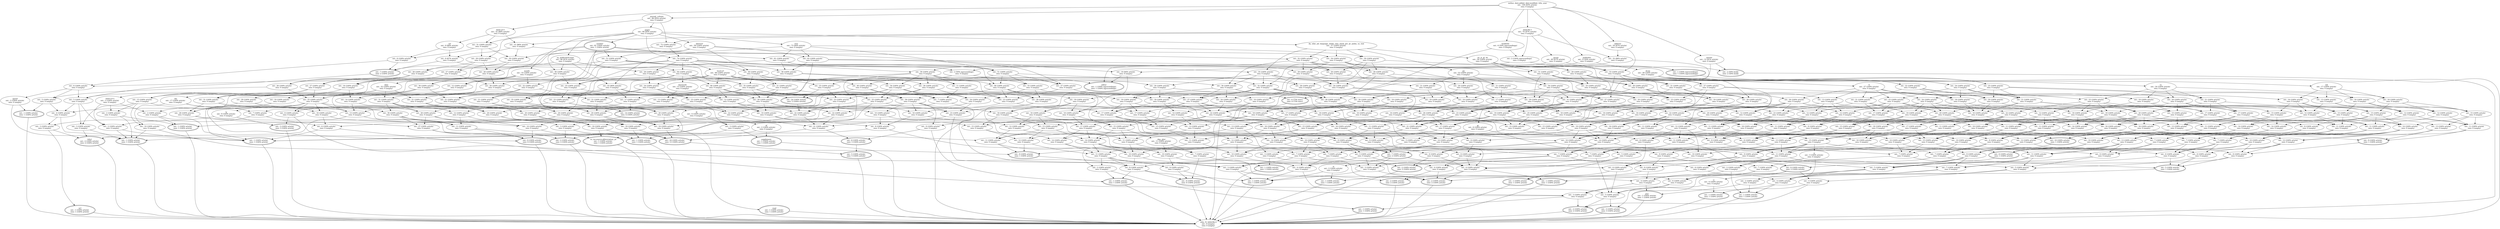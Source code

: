 digraph d{
1 [label="author, date-added, date-modified, title, year
ext.: 100 (93% article) 
own: 0 (empty) "]
2 [label="ext.: 1 (100% article) 
own: 1 (100% article) ", peripheries = 2]
3 [label="ext.: 51 (100% article) 
own: 0 (empty) "]
4 [label="ext.: 9 (100% article) 
own: 9 (100% article) ", peripheries = 2]
5 [label="ext.: 5 (100% article) 
own: 0 (empty) "]
6 [label="m3
ext.: 1 (100% article) 
own: 1 (100% article) ", peripheries = 2]
7 [label="ext.: 8 (100% article) 
own: 0 (empty) "]
8 [label="journal, volume
ext.: 96 (95% article) 
own: 0 (empty) "]
9 [label="ext.: 7 (100% article) 
own: 2 (100% article) ", peripheries = 2]
10 [label="number
ext.: 81 (100% article) 
own: 1 (100% article) ", peripheries = 2]
11 [label="ext.: 26 (100% article) 
own: 0 (empty) "]
12 [label="ext.: 38 (100% article) 
own: 0 (empty) "]
13 [label="ext.: 25 (100% article) 
own: 0 (empty) "]
14 [label="ext.: 31 (100% article) 
own: 0 (empty) "]
15 [label="ext.: 30 (100% article) 
own: 0 (empty) "]
16 [label="ext.: 2 (100% article) 
own: 2 (100% article) ", peripheries = 2]
17 [label="ext.: 10 (100% article) 
own: 0 (empty) "]
18 [label="ext.: 4 (100% article) 
own: 0 (empty) "]
19 [label="ext.: 6 (100% article) 
own: 0 (empty) "]
20 [label="ext.: 1 (100% article) 
own: 1 (100% article) ", peripheries = 2]
21 [label="ty
ext.: 6 (100% article) 
own: 0 (empty) "]
22 [label="ext.: 3 (100% article) 
own: 3 (100% article) ", peripheries = 2]
23 [label="ext.: 64 (100% article) 
own: 0 (empty) "]
24 [label="ext.: 72 (100% article) 
own: 0 (empty) "]
25 [label="ext.: 6 (100% article) 
own: 1 (100% article) ", peripheries = 2]
26 [label="ext.: 35 (100% article) 
own: 0 (empty) "]
27 [label="ext.: 10 (100% article) 
own: 1 (100% article) ", peripheries = 2]
28 [label="ext.: 11 (100% article) 
own: 0 (empty) "]
29 [label="ext.: 4 (100% article) 
own: 0 (empty) "]
30 [label="ext.: 1 (100% article) 
own: 1 (100% article) ", peripheries = 2]
31 [label="ext.: 4 (100% article) 
own: 0 (empty) "]
32 [label="ext.: 5 (100% article) 
own: 0 (empty) "]
33 [label="ext.: 2 (100% article) 
own: 0 (empty) "]
34 [label="pmc
ext.: 1 (100% article) 
own: 1 (100% article) ", peripheries = 2]
35 [label="abstract
ext.: 59 (100% article) 
own: 0 (empty) "]
36 [label="ext.: 11 (100% article) 
own: 0 (empty) "]
37 [label="pages
ext.: 94 (95% article) 
own: 0 (empty) "]
38 [label="ext.: 45 (100% article) 
own: 0 (empty) "]
39 [label="ext.: 12 (100% article) 
own: 0 (empty) "]
40 [label="ext.: 2 (100% article) 
own: 2 (100% article) ", peripheries = 2]
41 [label="ext.: 17 (100% article) 
own: 0 (empty) "]
42 [label="ext.: 3 (100% article) 
own: 0 (empty) "]
43 [label="supplement
ext.: 1 (100% article) 
own: 1 (100% article) ", peripheries = 2]
44 [label="ext.: 14 (100% article) 
own: 4 (100% article) ", peripheries = 2]
45 [label="ext.: 43 (90% article) 
own: 0 (empty) "]
46 [label="issn
ext.: 73 (94% article) 
own: 0 (empty) "]
47 [label="ext.: 4 (75% misc) 
own: 4 (75% misc) ", peripheries = 2]
48 [label="ext.: 6 (100% article) 
own: 0 (empty) "]
49 [label="ext.: 7 (100% article) 
own: 0 (empty) "]
50 [label="ext.: 10 (100% article) 
own: 0 (empty) "]
51 [label="ext.: 9 (100% article) 
own: 0 (empty) "]
52 [label="ext.: 1 (100% article) 
own: 1 (100% article) ", peripheries = 2]
53 [label="ext.: 40 (100% article) 
own: 0 (empty) "]
54 [label="ext.: 9 (100% article) 
own: 3 (100% article) ", peripheries = 2]
55 [label="ext.: 11 (100% article) 
own: 0 (empty) "]
56 [label="ext.: 70 (100% article) 
own: 0 (empty) "]
57 [label="ext.: 14 (100% article) 
own: 0 (empty) "]
58 [label="ext.: 14 (100% article) 
own: 0 (empty) "]
59 [label="ext.: 15 (100% article) 
own: 0 (empty) "]
60 [label="ext.: 11 (100% article) 
own: 0 (empty) "]
61 [label="ext.: 13 (100% article) 
own: 0 (empty) "]
62 [label="ext.: 10 (100% article) 
own: 0 (empty) "]
63 [label="ext.: 3 (100% article) 
own: 0 (empty) "]
64 [label="ext.: 7 (100% article) 
own: 0 (empty) "]
65 [label="ext.: 5 (100% article) 
own: 0 (empty) "]
66 [label="ext.: 6 (100% article) 
own: 0 (empty) "]
67 [label="ext.: 1 (100% article) 
own: 1 (100% article) ", peripheries = 2]
68 [label="ext.: 5 (100% article) 
own: 0 (empty) "]
69 [label="ext.: 7 (100% article) 
own: 0 (empty) "]
70 [label="ext.: 7 (100% article) 
own: 0 (empty) "]
71 [label="ci
ext.: 4 (100% article) 
own: 0 (empty) "]
72 [label="ext.: 3 (100% article) 
own: 3 (100% article) ", peripheries = 2]
73 [label="ext.: 38 (100% article) 
own: 0 (empty) "]
74 [label="ext.: 34 (100% article) 
own: 0 (empty) "]
75 [label="isi, publication-type
ext.: 46 (91% article) 
own: 0 (empty) "]
76 [label="ext.: 39 (100% article) 
own: 0 (empty) "]
77 [label="ext.: 24 (100% article) 
own: 2 (100% article) ", peripheries = 2]
78 [label="ext.: 9 (100% article) 
own: 1 (100% article) ", peripheries = 2]
79 [label="ext.: 12 (100% article) 
own: 0 (empty) "]
80 [label="ext.: 12 (100% article) 
own: 0 (empty) "]
81 [label="ext.: 13 (100% article) 
own: 0 (empty) "]
82 [label="ext.: 11 (100% article) 
own: 0 (empty) "]
83 [label="ext.: 13 (100% article) 
own: 0 (empty) "]
84 [label="ext.: 16 (100% article) 
own: 0 (empty) "]
85 [label="ext.: 16 (100% article) 
own: 0 (empty) "]
86 [label="mh
ext.: 17 (100% article) 
own: 0 (empty) "]
87 [label="ext.: 15 (100% article) 
own: 0 (empty) "]
88 [label="ext.: 5 (100% article) 
own: 1 (100% article) ", peripheries = 2]
89 [label="ext.: 7 (100% article) 
own: 0 (empty) "]
90 [label="ext.: 11 (100% article) 
own: 0 (empty) "]
91 [label="ext.: 12 (100% article) 
own: 0 (empty) "]
92 [label="ext.: 6 (100% article) 
own: 0 (empty) "]
93 [label="ext.: 10 (100% article) 
own: 0 (empty) "]
94 [label="ext.: 11 (100% article) 
own: 0 (empty) "]
95 [label="ext.: 12 (100% article) 
own: 0 (empty) "]
96 [label="ext.: 15 (100% article) 
own: 0 (empty) "]
97 [label="ext.: 15 (100% article) 
own: 0 (empty) "]
98 [label="ext.: 16 (100% article) 
own: 0 (empty) "]
99 [label="ext.: 14 (100% article) 
own: 0 (empty) "]
100 [label="ext.: 6 (100% article) 
own: 0 (empty) "]
101 [label="ext.: 8 (100% article) 
own: 0 (empty) "]
102 [label="ext.: 7 (100% article) 
own: 0 (empty) "]
103 [label="ext.: 8 (100% article) 
own: 0 (empty) "]
104 [label="publisher
ext.: 4 (50% article) 
own: 0 (empty) "]
105 [label="ext.: 2 (50% book) 
own: 2 (50% book) ", peripheries = 2]
106 [label="bdsk-file-1
ext.: 74 (97% article) 
own: 0 (empty) "]
107 [label="group
ext.: 40 (97% article) 
own: 0 (empty) "]
108 [label="booktitle
ext.: 6 (50% inproceedings) 
own: 0 (empty) "]
109 [label="ext.: 1 (100% inproceedings) 
own: 1 (100% inproceedings) ", peripheries = 2]
110 [label="ext.: 3 (100% article) 
own: 0 (empty) "]
111 [label="ext.: 16 (100% article) 
own: 0 (empty) "]
112 [label="ext.: 6 (100% article) 
own: 0 (empty) "]
113 [label="annote
ext.: 12 (91% article) 
own: 0 (empty) "]
114 [label="ext.: 1 (100% article) 
own: 1 (100% article) ", peripheries = 2]
115 [label="url
ext.: 9 (88% article) 
own: 0 (empty) "]
116 [label="ext.: 8 (87% article) 
own: 0 (empty) "]
117 [label="bdsk-url-1
ext.: 32 (96% article) 
own: 0 (empty) "]
118 [label="ext.: 31 (96% article) 
own: 0 (empty) "]
119 [label="ext.: 19 (94% article) 
own: 0 (empty) "]
120 [label="ext.: 2 (50% inproceedings) 
own: 0 (empty) "]
121 [label="ext.: 32 (96% article) 
own: 0 (empty) "]
122 [label="address
ext.: 34 (97% article) 
own: 0 (empty) "]
123 [label="ext.: 2 (100% inproceedings) 
own: 0 (empty) "]
124 [label="editor
ext.: 1 (100% inproceedings) 
own: 1 (100% inproceedings) ", peripheries = 2]
125 [label="ext.: 28 (100% article) 
own: 0 (empty) "]
126 [label="ext.: 30 (100% article) 
own: 0 (empty) "]
127 [label="ext.: 27 (100% article) 
own: 0 (empty) "]
128 [label="ext.: 2 (100% article) 
own: 0 (empty) "]
129 [label="month
ext.: 33 (100% article) 
own: 0 (empty) "]
130 [label="ext.: 1 (100% article) 
own: 1 (100% article) ", peripheries = 2]
131 [label="ext.: 11 (100% article) 
own: 0 (empty) "]
132 [label="ext.: 13 (100% article) 
own: 0 (empty) "]
133 [label="ext.: 18 (100% article) 
own: 0 (empty) "]
134 [label="ext.: 19 (100% article) 
own: 0 (empty) "]
135 [label="ext.: 22 (100% article) 
own: 0 (empty) "]
136 [label="ext.: 15 (100% article) 
own: 0 (empty) "]
137 [label="ext.: 5 (100% article) 
own: 0 (empty) "]
138 [label="ext.: 15 (100% article) 
own: 0 (empty) "]
139 [label="ext.: 22 (100% article) 
own: 0 (empty) "]
140 [label="ext.: 23 (100% article) 
own: 0 (empty) "]
141 [label="ext.: 26 (100% article) 
own: 0 (empty) "]
142 [label="ext.: 19 (100% article) 
own: 0 (empty) "]
143 [label="ext.: 13 (100% article) 
own: 0 (empty) "]
144 [label="ext.: 20 (100% article) 
own: 0 (empty) "]
145 [label="ext.: 21 (100% article) 
own: 0 (empty) "]
146 [label="ext.: 24 (100% article) 
own: 0 (empty) "]
147 [label="ext.: 17 (100% article) 
own: 0 (empty) "]
148 [label="ext.: 17 (100% article) 
own: 0 (empty) "]
149 [label="rn
ext.: 24 (100% article) 
own: 0 (empty) "]
150 [label="ext.: 25 (100% article) 
own: 0 (empty) "]
151 [label="dcom
ext.: 28 (100% article) 
own: 0 (empty) "]
152 [label="ext.: 21 (100% article) 
own: 0 (empty) "]
153 [label="ext.: 12 (100% article) 
own: 0 (empty) "]
154 [label="ext.: 19 (100% article) 
own: 0 (empty) "]
155 [label="ext.: 20 (100% article) 
own: 0 (empty) "]
156 [label="ext.: 23 (100% article) 
own: 0 (empty) "]
157 [label="ext.: 16 (100% article) 
own: 0 (empty) "]
158 [label="ext.: 16 (100% article) 
own: 0 (empty) "]
159 [label="ext.: 23 (100% article) 
own: 0 (empty) "]
160 [label="ext.: 24 (100% article) 
own: 0 (empty) "]
161 [label="lr
ext.: 27 (100% article) 
own: 0 (empty) "]
162 [label="ext.: 20 (100% article) 
own: 0 (empty) "]
163 [label="ext.: 46 (100% article) 
own: 0 (empty) "]
164 [label="ext.: 1 (100% article) 
own: 1 (100% article) ", peripheries = 2]
165 [label="ext.: 6 (100% article) 
own: 0 (empty) "]
166 [label="ext.: 6 (100% article) 
own: 0 (empty) "]
167 [label="ext.: 10 (100% article) 
own: 0 (empty) "]
168 [label="ext.: 9 (100% article) 
own: 0 (empty) "]
169 [label="ext.: 10 (100% article) 
own: 0 (empty) "]
170 [label="ext.: 11 (100% article) 
own: 0 (empty) "]
171 [label="ext.: 9 (100% article) 
own: 0 (empty) "]
172 [label="ext.: 10 (100% article) 
own: 0 (empty) "]
173 [label="ext.: 11 (100% article) 
own: 0 (empty) "]
174 [label="ext.: 11 (100% article) 
own: 0 (empty) "]
175 [label="ext.: 12 (100% article) 
own: 0 (empty) "]
176 [label="ext.: 15 (100% article) 
own: 0 (empty) "]
177 [label="ext.: 6 (100% article) 
own: 0 (empty) "]
178 [label="ext.: 2 (100% article) 
own: 2 (100% article) ", peripheries = 2]
179 [label="ext.: 12 (100% article) 
own: 0 (empty) "]
180 [label="ext.: 19 (100% article) 
own: 0 (empty) "]
181 [label="ext.: 27 (100% article) 
own: 0 (empty) "]
182 [label="ext.: 30 (100% article) 
own: 0 (empty) "]
183 [label="ext.: 15 (100% article) 
own: 0 (empty) "]
184 [label="ext.: 15 (100% article) 
own: 0 (empty) "]
185 [label="ext.: 18 (100% article) 
own: 0 (empty) "]
186 [label="ext.: 26 (100% article) 
own: 0 (empty) "]
187 [label="ext.: 35 (100% article) 
own: 0 (empty) "]
188 [label="ext.: 32 (100% article) 
own: 0 (empty) "]
189 [label="ext.: 16 (100% article) 
own: 0 (empty) "]
190 [label="ext.: 21 (100% article) 
own: 0 (empty) "]
191 [label="ext.: 20 (100% article) 
own: 0 (empty) "]
192 [label="ext.: 15 (100% article) 
own: 0 (empty) "]
193 [label="ext.: 22 (100% article) 
own: 0 (empty) "]
194 [label="ext.: 18 (100% article) 
own: 0 (empty) "]
195 [label="ext.: 24 (100% article) 
own: 0 (empty) "]
196 [label="ext.: 32 (100% article) 
own: 0 (empty) "]
197 [label="ext.: 29 (100% article) 
own: 0 (empty) "]
198 [label="ext.: 28 (100% article) 
own: 0 (empty) "]
199 [label="da, edat, jid, language, mhda, own, pmid, pst, pt, pubm, so, stat
ext.: 37 (100% article) 
own: 0 (empty) "]
200 [label="ext.: 34 (100% article) 
own: 0 (empty) "]
201 [label="ext.: 16 (100% article) 
own: 0 (empty) "]
202 [label="ext.: 20 (100% article) 
own: 0 (empty) "]
203 [label="ext.: 19 (100% article) 
own: 0 (empty) "]
204 [label="ext.: 17 (100% article) 
own: 0 (empty) "]
205 [label="pii
ext.: 22 (100% article) 
own: 0 (empty) "]
206 [label="ext.: 21 (100% article) 
own: 0 (empty) "]
207 [label="ext.: 15 (100% article) 
own: 0 (empty) "]
208 [label="ext.: 17 (100% article) 
own: 0 (empty) "]
209 [label="ext.: 11 (100% article) 
own: 0 (empty) "]
210 [label="ext.: 9 (100% article) 
own: 1 (100% article) ", peripheries = 2]
211 [label="ext.: 14 (100% article) 
own: 0 (empty) "]
212 [label="ext.: 18 (100% article) 
own: 0 (empty) "]
213 [label="ext.: 16 (100% article) 
own: 0 (empty) "]
214 [label="ext.: 20 (100% article) 
own: 0 (empty) "]
215 [label="ext.: 15 (100% article) 
own: 0 (empty) "]
216 [label="ext.: 19 (100% article) 
own: 0 (empty) "]
217 [label="ext.: 7 (100% article) 
own: 2 (100% article) ", peripheries = 2]
218 [label="ext.: 9 (100% article) 
own: 0 (empty) "]
219 [label="ext.: 6 (100% article) 
own: 0 (empty) "]
220 [label="ext.: 7 (100% article) 
own: 0 (empty) "]
221 [label="ext.: 7 (100% article) 
own: 0 (empty) "]
222 [label="ext.: 8 (100% article) 
own: 0 (empty) "]
223 [label="ext.: 4 (100% article) 
own: 0 (empty) "]
224 [label="ext.: 4 (100% article) 
own: 0 (empty) "]
225 [label="ext.: 13 (100% article) 
own: 0 (empty) "]
226 [label="ext.: 11 (100% article) 
own: 0 (empty) "]
227 [label="ext.: 2 (100% article) 
own: 2 (100% article) ", peripheries = 2]
228 [label="ext.: 10 (100% article) 
own: 0 (empty) "]
229 [label="ext.: 23 (100% article) 
own: 0 (empty) "]
230 [label="ext.: 12 (100% article) 
own: 0 (empty) "]
231 [label="ext.: 27 (100% article) 
own: 0 (empty) "]
232 [label="ext.: 25 (100% article) 
own: 0 (empty) "]
233 [label="ext.: 8 (100% article) 
own: 0 (empty) "]
234 [label="ext.: 10 (100% article) 
own: 0 (empty) "]
235 [label="ext.: 16 (100% article) 
own: 0 (empty) "]
236 [label="ext.: 20 (100% article) 
own: 0 (empty) "]
237 [label="co, iso-source-abbreviation, ps
ext.: 1 (100% article) 
own: 1 (100% article) ", peripheries = 2]
238 [label="ext.: 9 (100% article) 
own: 0 (empty) "]
239 [label="ext.: 18 (100% article) 
own: 0 (empty) "]
240 [label="ext.: 26 (100% article) 
own: 0 (empty) "]
241 [label="ext.: 29 (100% article) 
own: 0 (empty) "]
242 [label="ext.: 14 (100% article) 
own: 0 (empty) "]
243 [label="ext.: 10 (100% article) 
own: 0 (empty) "]
244 [label="ext.: 17 (100% article) 
own: 0 (empty) "]
245 [label="ext.: 25 (100% article) 
own: 0 (empty) "]
246 [label="ext.: 34 (100% article) 
own: 0 (empty) "]
247 [label="ext.: 31 (100% article) 
own: 0 (empty) "]
248 [label="ext.: 15 (100% article) 
own: 0 (empty) "]
249 [label="ext.: 20 (100% article) 
own: 0 (empty) "]
250 [label="ext.: 19 (100% article) 
own: 0 (empty) "]
251 [label="ext.: 14 (100% article) 
own: 0 (empty) "]
252 [label="ext.: 21 (100% article) 
own: 0 (empty) "]
253 [label="ext.: 17 (100% article) 
own: 0 (empty) "]
254 [label="ext.: 23 (100% article) 
own: 0 (empty) "]
255 [label="ext.: 31 (100% article) 
own: 0 (empty) "]
256 [label="ext.: 28 (100% article) 
own: 0 (empty) "]
257 [label="ext.: 27 (100% article) 
own: 0 (empty) "]
258 [label="au, jt, pl, sb
ext.: 36 (100% article) 
own: 0 (empty) "]
259 [label="ext.: 33 (100% article) 
own: 0 (empty) "]
260 [label="ext.: 15 (100% article) 
own: 0 (empty) "]
261 [label="ext.: 19 (100% article) 
own: 0 (empty) "]
262 [label="ext.: 18 (100% article) 
own: 0 (empty) "]
263 [label="ext.: 16 (100% article) 
own: 0 (empty) "]
264 [label="ext.: 21 (100% article) 
own: 0 (empty) "]
265 [label="ext.: 20 (100% article) 
own: 0 (empty) "]
266 [label="ext.: 14 (100% article) 
own: 0 (empty) "]
267 [label="ext.: 14 (100% article) 
own: 0 (empty) "]
268 [label="ext.: 16 (100% article) 
own: 0 (empty) "]
269 [label="ext.: 10 (100% article) 
own: 0 (empty) "]
270 [label="ext.: 12 (100% article) 
own: 0 (empty) "]
271 [label="ext.: 10 (100% article) 
own: 0 (empty) "]
272 [label="ext.: 6 (100% article) 
own: 6 (100% article) ", peripheries = 2]
273 [label="ext.: 2 (100% article) 
own: 0 (empty) "]
274 [label="si
ext.: 3 (100% article) 
own: 0 (empty) "]
275 [label="ext.: 1 (100% article) 
own: 1 (100% article) ", peripheries = 2]
276 [label="ext.: 61 (100% article) 
own: 0 (empty) "]
277 [label="ext.: 7 (100% article) 
own: 0 (empty) "]
278 [label="keywords
ext.: 15 (100% article) 
own: 0 (empty) "]
279 [label="ext.: 13 (100% article) 
own: 0 (empty) "]
280 [label="ext.: 8 (100% article) 
own: 0 (empty) "]
281 [label="ext.: 11 (100% article) 
own: 0 (empty) "]
282 [label="ext.: 17 (100% article) 
own: 0 (empty) "]
283 [label="ext.: 12 (100% article) 
own: 0 (empty) "]
284 [label="ext.: 15 (100% article) 
own: 0 (empty) "]
285 [label="ext.: 19 (100% article) 
own: 0 (empty) "]
286 [label="ext.: 14 (100% article) 
own: 0 (empty) "]
287 [label="ext.: 18 (100% article) 
own: 0 (empty) "]
288 [label="ext.: 6 (100% article) 
own: 0 (empty) "]
289 [label="ext.: 8 (100% article) 
own: 0 (empty) "]
290 [label="ext.: 24 (100% article) 
own: 0 (empty) "]
291 [label="ext.: 28 (100% article) 
own: 0 (empty) "]
292 [label="ext.: 26 (100% article) 
own: 0 (empty) "]
293 [label="ext.: 30 (100% article) 
own: 0 (empty) "]
294 [label="ext.: 17 (100% article) 
own: 0 (empty) "]
295 [label="ext.: 19 (100% article) 
own: 0 (empty) "]
296 [label="ext.: 16 (100% article) 
own: 0 (empty) "]
297 [label="ext.: 20 (100% article) 
own: 0 (empty) "]
298 [label="ext.: 18 (100% article) 
own: 0 (empty) "]
299 [label="ext.: 22 (100% article) 
own: 0 (empty) "]
300 [label="ext.: 17 (100% article) 
own: 0 (empty) "]
301 [label="ext.: 21 (100% article) 
own: 0 (empty) "]
302 [label="ext.: 9 (100% article) 
own: 0 (empty) "]
303 [label="ext.: 11 (100% article) 
own: 0 (empty) "]
304 [label="ext.: 46 (100% article) 
own: 0 (empty) "]
305 [label="ext.: 51 (100% article) 
own: 0 (empty) "]
306 [label="ext.: 10 (100% article) 
own: 0 (empty) "]
307 [label="ext.: 12 (100% article) 
own: 0 (empty) "]
308 [label="ext.: 39 (100% article) 
own: 0 (empty) "]
309 [label="ext.: 23 (100% article) 
own: 0 (empty) "]
310 [label="ext.: 27 (100% article) 
own: 0 (empty) "]
311 [label="ext.: 25 (100% article) 
own: 0 (empty) "]
312 [label="ext.: 29 (100% article) 
own: 0 (empty) "]
313 [label="ext.: 16 (100% article) 
own: 0 (empty) "]
314 [label="ext.: 18 (100% article) 
own: 0 (empty) "]
315 [label="ext.: 2 (100% article) 
own: 2 (100% article) ", peripheries = 2]
316 [label="ext.: 27 (100% article) 
own: 0 (empty) "]
317 [label="ext.: 26 (100% article) 
own: 0 (empty) "]
318 [label="dep, phst
ext.: 11 (100% article) 
own: 0 (empty) "]
319 [label="gr
ext.: 6 (100% article) 
own: 0 (empty) "]
320 [label="ext.: 18 (100% article) 
own: 0 (empty) "]
321 [label="ext.: 29 (100% article) 
own: 0 (empty) "]
322 [label="ext.: 28 (100% article) 
own: 0 (empty) "]
323 [label="ext.: 16 (100% article) 
own: 0 (empty) "]
324 [label="local-url
ext.: 48 (100% article) 
own: 0 (empty) "]
325 [label="ext.: 5 (100% article) 
own: 0 (empty) "]
326 [label="ext.: 15 (100% article) 
own: 0 (empty) "]
327 [label="ext.: 17 (100% article) 
own: 0 (empty) "]
328 [label="ext.: 11 (100% article) 
own: 0 (empty) "]
329 [label="ext.: 16 (100% article) 
own: 0 (empty) "]
330 [label="ext.: 19 (100% article) 
own: 0 (empty) "]
331 [label="ext.: 18 (100% article) 
own: 0 (empty) "]
332 [label="ext.: 12 (100% article) 
own: 0 (empty) "]
333 [label="ext.: 13 (100% article) 
own: 0 (empty) "]
334 [label="ext.: 14 (100% article) 
own: 0 (empty) "]
335 [label="ext.: 3 (100% article) 
own: 0 (empty) "]
336 [label="ext.: 21 (100% article) 
own: 0 (empty) "]
337 [label="ext.: 7 (100% article) 
own: 0 (empty) "]
338 [label="ext.: 19 (100% article) 
own: 0 (empty) "]
339 [label="ext.: 20 (100% article) 
own: 0 (empty) "]
340 [label="ext.: 1 (100% article) 
own: 1 (100% article) ", peripheries = 2]
341 [label="ext.: 3 (100% article) 
own: 0 (empty) "]
342 [label="ext.: 13 (100% article) 
own: 0 (empty) "]
343 [label="ext.: 14 (100% article) 
own: 0 (empty) "]
344 [label="title1
ext.: 2 (100% article) 
own: 2 (100% article) ", peripheries = 2]
345 [label="eprint
ext.: 2 (100% article) 
own: 0 (empty) "]
346 [label="ext.: 6 (100% article) 
own: 0 (empty) "]
347 [label="ext.: 5 (100% article) 
own: 0 (empty) "]
348 [label="ext.: 7 (100% article) 
own: 0 (empty) "]
349 [label="ext.: 2 (100% article) 
own: 0 (empty) "]
350 [label="doi
ext.: 17 (100% article) 
own: 0 (empty) "]
351 [label="bdsk-url-2
ext.: 3 (100% article) 
own: 0 (empty) "]
352 [label="ext.: 2 (100% article) 
own: 0 (empty) "]
353 [label="ext.: 10 (100% article) 
own: 0 (empty) "]
354 [label="ext.: 25 (100% article) 
own: 0 (empty) "]
355 [label="ext.: 3 (100% article) 
own: 0 (empty) "]
356 [label="ext.: 1 (100% article) 
own: 1 (100% article) ", peripheries = 2]
357 [label="ext.: 30 (100% article) 
own: 0 (empty) "]
358 [label="ext.: 33 (100% article) 
own: 0 (empty) "]
359 [label="ext.: 21 (100% article) 
own: 0 (empty) "]
360 [label="ext.: 3 (100% article) 
own: 0 (empty) "]
361 [label="di
ext.: 4 (100% article) 
own: 0 (empty) "]
362 [label="af
ext.: 2 (100% article) 
own: 0 (empty) "]
363 [label="ext.: 25 (100% article) 
own: 0 (empty) "]
364 [label="ext.: 22 (100% article) 
own: 0 (empty) "]
365 [label="ext.: 21 (100% article) 
own: 0 (empty) "]
366 [label="ext.: 40 (100% article) 
own: 0 (empty) "]
367 [label="ext.: 31 (100% article) 
own: 0 (empty) "]
368 [label="ext.: 26 (100% article) 
own: 0 (empty) "]
369 [label="ext.: 20 (100% article) 
own: 0 (empty) "]
370 [label="ext.: 24 (100% article) 
own: 0 (empty) "]
371 [label="ext.: 26 (100% article) 
own: 0 (empty) "]
372 [label="ext.: 1 (100% article) 
own: 1 (100% article) ", peripheries = 2]
373 [label="ext.: 27 (100% article) 
own: 0 (empty) "]
374 [label="ext.: 28 (100% article) 
own: 0 (empty) "]
375 [label="ext.: 20 (100% article) 
own: 0 (empty) "]
376 [label="ext.: 35 (100% article) 
own: 0 (empty) "]
377 [label="ext.: 21 (100% article) 
own: 0 (empty) "]
378 [label="ext.: 20 (100% article) 
own: 0 (empty) "]
379 [label="ext.: 28 (100% article) 
own: 0 (empty) "]
380 [label="ext.: 19 (100% article) 
own: 0 (empty) "]
381 [label="ext.: 23 (100% article) 
own: 0 (empty) "]
382 [label="ext.: 19 (100% article) 
own: 0 (empty) "]
383 [label="ext.: 18 (100% article) 
own: 13 (100% article) ", peripheries = 2]
384 [label="ext.: 11 (100% article) 
own: 0 (empty) "]
385 [label="ext.: 2 (100% article) 
own: 0 (empty) "]
386 [label="ext.: 8 (100% article) 
own: 0 (empty) "]
387 [label="ext.: 1 (100% article) 
own: 1 (100% article) ", peripheries = 2]
388 [label="ext.: 10 (100% article) 
own: 0 (empty) "]
389 [label="ext.: 22 (100% article) 
own: 0 (empty) "]
390 [label="ext.: 23 (100% article) 
own: 0 (empty) "]
391 [label="ext.: 22 (100% article) 
own: 0 (empty) "]
392 [label="ext.: 21 (100% article) 
own: 0 (empty) "]
393 [label="ext.: 9 (100% article) 
own: 0 (empty) "]
394 [label="ext.: 8 (100% article) 
own: 3 (100% article) ", peripheries = 2]
395 [label="ext.: 4 (100% article) 
own: 0 (empty) "]
396 [label="ext.: 11 (100% article) 
own: 0 (empty) "]
397 [label="ext.: 7 (100% article) 
own: 0 (empty) "]
398 [label="ext.: 7 (100% article) 
own: 0 (empty) "]
399 [label="ext.: 10 (100% article) 
own: 0 (empty) "]
400 [label="ext.: 8 (100% article) 
own: 0 (empty) "]
401 [label="ext.: 12 (100% article) 
own: 0 (empty) "]
402 [label="ext.: 11 (100% article) 
own: 0 (empty) "]
403 [label="ext.: 7 (100% article) 
own: 0 (empty) "]
404 [label="ext.: 10 (100% article) 
own: 0 (empty) "]
405 [label="ext.: 8 (100% article) 
own: 0 (empty) "]
406 [label="ext.: 12 (100% article) 
own: 0 (empty) "]
407 [label="ext.: 11 (100% article) 
own: 0 (empty) "]
408 [label="ext.: 9 (100% article) 
own: 0 (empty) "]
409 [label="ext.: 13 (100% article) 
own: 0 (empty) "]
410 [label="ext.: 12 (100% article) 
own: 0 (empty) "]
411 [label="rf
ext.: 2 (100% article) 
own: 0 (empty) "]
412 [label="ext.: 3 (100% article) 
own: 0 (empty) "]
413 [label="ext.: 5 (100% article) 
own: 0 (empty) "]
414 [label="ext.: 3 (100% article) 
own: 0 (empty) "]
415 [label="ext.: 1 (100% article) 
own: 1 (100% article) ", peripheries = 2]
416 [label="ext.: 28 (100% article) 
own: 0 (empty) "]
417 [label="ext.: 31 (100% article) 
own: 0 (empty) "]
418 [label="ext.: 29 (100% article) 
own: 0 (empty) "]
419 [label="date
ext.: 32 (100% article) 
own: 0 (empty) "]
420 [label="ext.: 20 (100% article) 
own: 0 (empty) "]
421 [label="ext.: 21 (100% article) 
own: 0 (empty) "]
422 [label="ext.: 20 (100% article) 
own: 0 (empty) "]
423 [label="ext.: 19 (100% article) 
own: 0 (empty) "]
424 [label="ext.: 23 (100% article) 
own: 0 (empty) "]
425 [label="ext.: 24 (100% article) 
own: 0 (empty) "]
426 [label="ext.: 23 (100% article) 
own: 0 (empty) "]
427 [label="ext.: 22 (100% article) 
own: 0 (empty) "]
428 [label="read
ext.: 1 (100% article) 
own: 1 (100% article) ", peripheries = 2]
429 [label="ext.: 5 (100% article) 
own: 5 (100% article) ", peripheries = 2]
430 [label="isbn, l3, bdsk-file-2
ext.: 0 (empty) 
own: 0 (empty) "]
1->104;
1->106;
1->108;
1->113;
1->117;
1->122;
104->105;
106->107;
106->118;
106->121;
106->123;
108->123;
113->105;
117->115;
117->118;
122->121;
8->14;
8->24;
8->37;
107->109;
115->116;
118->116;
118->119;
121->119;
123->109;
14->7;
14->15;
14->321;
24->15;
24->56;
37->10;
37->35;
37->46;
37->56;
37->129;
37->321;
116->120;
7->9;
10->3;
10->23;
10->125;
10->126;
10->276;
15->9;
15->322;
35->3;
35->38;
35->39;
35->53;
35->316;
46->38;
46->276;
46->305;
56->23;
56->53;
56->76;
56->305;
56->322;
56->324;
56->364;
129->39;
129->126;
129->364;
321->125;
321->316;
321->322;
3->11;
3->12;
3->17;
3->26;
23->26;
23->74;
23->127;
23->163;
23->278;
23->304;
23->377;
38->12;
38->231;
39->17;
53->26;
53->55;
53->231;
53->317;
53->336;
75->45;
75->73;
75->368;
75->419;
76->55;
76->74;
76->358;
76->359;
76->371;
125->11;
125->127;
125->346;
126->17;
126->377;
276->12;
276->304;
305->231;
305->304;
305->358;
305->366;
316->11;
316->317;
322->127;
322->317;
322->323;
324->163;
324->323;
324->336;
324->365;
324->366;
324->371;
364->359;
364->365;
364->377;
11->5;
11->13;
12->229;
26->13;
26->49;
26->132;
26->229;
26->236;
45->41;
45->47;
45->361;
45->367;
45->376;
55->49;
73->232;
73->376;
73->418;
74->49;
74->354;
74->374;
74->375;
127->13;
127->176;
127->347;
127->350;
127->351;
163->176;
163->236;
163->307;
163->308;
163->354;
163->378;
231->229;
278->132;
278->307;
304->229;
304->308;
304->374;
304->388;
317->13;
317->343;
323->176;
323->343;
336->236;
336->343;
346->5;
346->345;
346->347;
358->370;
358->374;
359->375;
365->378;
366->308;
366->370;
368->232;
368->363;
368->425;
371->354;
371->370;
377->375;
377->378;
419->367;
419->417;
419->418;
5->2;
5->18;
13->18;
13->21;
13->111;
13->166;
13->342;
41->42;
41->44;
41->230;
132->166;
132->234;
176->342;
176->352;
176->353;
176->355;
229->235;
232->77;
232->424;
236->234;
236->235;
236->342;
307->234;
307->306;
308->235;
308->306;
308->381;
308->393;
343->342;
345->2;
347->18;
347->355;
350->111;
350->348;
350->353;
351->128;
351->352;
354->381;
361->42;
361->362;
363->77;
363->426;
367->230;
367->357;
367->379;
370->381;
374->381;
376->44;
376->379;
388->393;
417->357;
417->416;
418->379;
418->416;
425->390;
425->421;
425->424;
425->426;
18->341;
21->22;
21->341;
44->228;
77->427;
111->19;
128->130;
166->22;
230->36;
230->228;
234->233;
235->233;
306->233;
348->19;
352->130;
357->36;
357->360;
357->373;
379->228;
379->373;
390->369;
390->389;
390->391;
416->373;
421->369;
421->420;
424->389;
424->420;
424->427;
426->391;
426->427;
36->4;
36->40;
228->4;
341->6;
360->40;
369->380;
373->4;
389->380;
389->392;
391->392;
420->380;
427->392;
392->394;
422->382;
422->423;
382->383;
423->383;
423->428;
383->429;
199->187;
199->196;
199->200;
199->205;
199->293;
187->182;
187->188;
187->190;
187->291;
187->339;
196->182;
196->197;
196->202;
196->292;
200->188;
200->197;
200->198;
200->206;
205->190;
205->202;
205->206;
293->198;
293->291;
293->292;
182->180;
182->181;
182->290;
182->295;
188->181;
188->186;
188->191;
188->330;
188->331;
190->180;
190->191;
197->181;
197->195;
197->203;
198->186;
198->195;
198->204;
202->180;
202->203;
206->191;
206->203;
206->204;
291->186;
291->290;
292->195;
292->290;
339->295;
339->331;
180->185;
181->185;
181->193;
181->194;
181->208;
186->189;
186->193;
191->185;
191->189;
191->329;
191->334;
195->193;
195->201;
203->185;
203->201;
204->189;
204->201;
290->193;
290->294;
295->208;
295->294;
330->194;
330->329;
331->208;
331->334;
185->183;
185->184;
185->225;
189->183;
193->183;
193->207;
194->184;
201->183;
208->207;
208->225;
258->151;
258->246;
258->255;
258->264;
258->312;
294->207;
329->184;
329->332;
334->225;
334->332;
151->86;
151->146;
151->149;
151->161;
151->299;
183->226;
184->209;
207->226;
225->209;
225->226;
246->241;
246->249;
246->310;
246->338;
255->146;
255->241;
255->261;
255->311;
264->249;
264->261;
312->299;
312->310;
312->311;
332->209;
86->81;
86->84;
86->98;
146->81;
146->144;
146->156;
146->298;
149->84;
149->144;
149->159;
149->285;
161->98;
161->141;
161->156;
161->159;
161->301;
161->409;
192->179;
241->239;
241->309;
241->314;
249->239;
259->150;
259->247;
259->256;
259->257;
259->265;
261->239;
299->285;
299->298;
299->301;
310->309;
311->298;
311->309;
338->314;
81->79;
81->91;
84->79;
84->96;
98->59;
98->91;
98->96;
141->59;
141->135;
141->139;
141->297;
141->401;
144->79;
144->154;
144->284;
150->85;
150->145;
150->152;
150->160;
150->214;
156->91;
156->135;
156->154;
156->300;
156->406;
159->96;
159->139;
159->154;
159->175;
159->287;
179->210;
247->240;
247->245;
247->250;
247->319;
247->320;
247->327;
256->145;
256->240;
256->254;
256->262;
257->214;
257->245;
257->254;
257->263;
265->250;
265->262;
265->263;
285->284;
285->287;
298->284;
298->300;
301->287;
301->297;
301->300;
309->313;
314->313;
409->175;
409->401;
409->406;
59->28;
59->57;
79->94;
85->80;
85->87;
85->97;
91->28;
91->94;
96->57;
96->94;
96->101;
135->28;
135->133;
135->296;
135->396;
139->57;
139->133;
139->170;
139->282;
139->283;
145->80;
145->147;
145->155;
145->213;
152->87;
152->147;
152->148;
152->162;
154->94;
154->133;
154->173;
154->286;
160->97;
160->140;
160->155;
160->162;
160->216;
160->410;
175->101;
175->170;
175->173;
214->148;
214->213;
214->216;
240->244;
240->252;
240->253;
240->268;
245->248;
245->252;
250->244;
250->248;
250->326;
250->333;
254->213;
254->252;
254->260;
262->244;
262->260;
263->248;
263->260;
284->286;
287->282;
287->286;
297->282;
297->296;
300->286;
300->296;
319->325;
320->253;
320->326;
327->268;
327->325;
327->333;
401->170;
401->396;
406->173;
406->396;
28->50;
57->50;
57->64;
80->82;
80->90;
87->82;
87->83;
87->99;
94->50;
94->89;
97->58;
97->90;
97->99;
101->64;
101->89;
133->50;
133->167;
133->279;
133->280;
140->58;
140->134;
140->142;
140->212;
140->402;
147->82;
147->143;
147->157;
148->83;
148->143;
148->158;
155->90;
155->134;
155->157;
155->215;
155->407;
162->99;
162->142;
162->157;
162->158;
162->174;
170->64;
170->167;
173->89;
173->167;
213->143;
213->215;
216->158;
216->212;
216->215;
216->408;
244->242;
244->267;
244->270;
248->242;
252->242;
252->266;
253->267;
260->242;
268->266;
268->270;
282->279;
282->281;
283->280;
283->281;
286->279;
296->279;
325->335;
326->267;
326->328;
333->270;
333->328;
333->335;
396->167;
410->174;
410->402;
410->407;
410->408;
50->25;
58->27;
58->61;
64->25;
82->78;
82->93;
83->78;
83->95;
89->25;
90->27;
90->93;
99->61;
99->93;
99->95;
99->102;
134->27;
134->136;
134->211;
134->399;
134->404;
142->61;
142->136;
142->138;
142->169;
143->78;
143->153;
157->93;
157->136;
157->153;
157->172;
158->95;
158->138;
158->153;
158->222;
167->25;
174->102;
174->169;
174->172;
174->222;
212->138;
212->211;
212->400;
215->153;
215->211;
215->405;
242->271;
266->271;
267->269;
270->269;
270->271;
279->277;
280->277;
281->277;
303->289;
303->302;
328->269;
402->169;
402->399;
402->400;
407->172;
407->399;
407->405;
408->222;
408->400;
408->405;
27->51;
61->51;
61->60;
61->62;
61->66;
78->103;
93->51;
93->92;
93->103;
95->60;
95->100;
95->103;
102->66;
102->92;
102->100;
136->51;
136->131;
136->137;
136->168;
136->171;
136->274;
138->60;
138->131;
138->220;
153->103;
153->131;
153->221;
169->66;
169->168;
169->220;
172->92;
172->168;
172->221;
211->131;
211->397;
222->100;
222->220;
222->221;
251->384;
289->288;
302->288;
318->243;
318->337;
399->168;
399->397;
399->398;
400->220;
400->397;
404->171;
404->398;
405->221;
405->397;
51->32;
51->48;
51->69;
51->70;
60->54;
60->65;
60->69;
62->48;
62->54;
66->32;
66->65;
92->32;
92->88;
100->65;
100->88;
103->69;
103->88;
131->69;
131->219;
131->273;
168->32;
168->165;
168->219;
171->70;
171->165;
218->177;
218->217;
218->413;
220->65;
220->219;
221->88;
221->219;
274->273;
288->315;
337->340;
384->385;
384->386;
397->219;
398->165;
32->29;
32->33;
48->52;
54->63;
54->71;
65->29;
65->63;
69->29;
88->29;
177->224;
217->411;
217->414;
219->29;
385->387;
386->387;
403->395;
413->224;
413->412;
413->414;
29->30;
33->30;
63->67;
71->67;
224->178;
238->272;
412->178;
112->68;
223->164;
223->227;
223->275;
68->72;
110->16;
110->114;
16->430;
114->430;
1->8;
106->24;
117->14;
115->7;
118->15;
37->75;
116->9;
7->346;
10->73;
46->45;
56->368;
9->347;
23->232;
38->41;
76->363;
276->376;
324->425;
12->44;
45->390;
74->77;
74->348;
163->424;
366->390;
371->426;
377->128;
419->421;
49->19;
308->389;
354->427;
361->360;
367->369;
370->391;
376->389;
378->130;
418->420;
42->40;
42->43;
348->349;
362->43;
379->380;
381->392;
421->422;
426->422;
341->344;
369->382;
391->382;
420->423;
427->423;
349->356;
380->383;
392->383;
382->372;
394->429;
193->192;
194->192;
258->259;
151->150;
183->179;
184->179;
246->141;
246->247;
255->256;
264->265;
264->409;
312->257;
86->85;
146->145;
149->152;
161->160;
209->210;
226->210;
241->135;
241->240;
249->250;
249->401;
261->262;
261->406;
299->214;
310->245;
310->297;
311->254;
338->327;
81->80;
84->87;
98->97;
141->140;
144->147;
156->155;
159->162;
239->244;
239->396;
247->140;
265->410;
285->148;
298->213;
301->216;
309->252;
309->296;
314->268;
409->410;
59->58;
79->82;
91->90;
96->99;
135->134;
135->303;
139->142;
154->157;
175->174;
240->134;
245->212;
250->402;
262->407;
263->408;
284->143;
287->158;
297->212;
300->215;
313->266;
401->402;
406->407;
28->27;
57->61;
94->93;
101->102;
133->136;
133->289;
170->169;
173->172;
244->399;
248->400;
252->211;
252->251;
253->251;
253->404;
260->405;
282->138;
286->153;
296->211;
296->302;
326->318;
396->399;
50->51;
64->66;
89->92;
134->218;
167->168;
242->384;
242->397;
267->243;
267->384;
267->398;
279->131;
279->288;
303->218;
328->337;
25->32;
136->177;
211->217;
211->403;
251->403;
269->386;
271->386;
277->315;
289->177;
302->217;
399->413;
404->403;
137->52;
168->224;
243->238;
274->33;
384->238;
384->395;
397->395;
397->414;
398->395;
398->412;
69->112;
70->112;
165->178;
177->223;
217->223;
273->30;
386->272;
403->112;
224->227;
411->164;
414->227;
31->34;
31->110;
34->430;
104->120;
107->76;
120->124;
129->417;
126->416;
347->349;
351->349;
417->422;
342->344;
355->344;
357->382;
393->394;
416->423;
373->383;
349->20;
314->303;
313->302;
268->218;
283->62;
266->217;
270->413;
280->48;
281->54;
335->340;
269->412;
271->414;
131->223;
137->223;
288->223;
337->272;
32->31;
48->68;
54->68;
70->31;
165->31;
219->227;
273->275;
71->72;
395->415;
411->415;
412->415;
414->415;
112->110;
68->16;
72->430;
415->430;
119->124;
39->36;
17->4;
359->422;
365->422;
375->423;
378->423;
352->356;
353->356;
355->356;
19->20;
360->372;
380->237;
199->258;
187->246;
196->255;
205->264;
293->312;
182->241;
190->249;
202->261;
291->310;
292->311;
339->338;
180->239;
290->309;
295->314;
294->313;
319->137;
243->31;
386->415;
29->110;
33->34;
238->110;
395->110;
164->430;
227->430;
275->430;
123->124;
345->356;
354->356;
18->20;
128->20;
362->372;
228->237;
233->237;
200->259;
188->247;
197->256;
198->257;
206->265;
181->240;
186->245;
191->250;
195->254;
203->262;
204->263;
330->320;
331->327;
185->244;
189->248;
193->252;
194->253;
201->260;
208->268;
329->326;
334->333;
183->242;
184->267;
207->266;
225->270;
332->328;
192->251;
209->269;
226->271;
179->384;
210->386;
277->68;
63->16;
30->430;
67->430;
178->430;
272->430;
108->47;
113->388;
375->20;
325->223;
335->227;
385->114;
52->430;
387->430;
17->20;
315->430;
340->430;
120->20;
37->199;
10->196;
35->200;
46->293;
56->187;
3->197;
23->182;
38->198;
53->188;
276->292;
305->291;
324->339;
12->195;
26->181;
163->295;
231->186;
304->290;
317->330;
336->331;
13->194;
229->193;
236->208;
308->294;
235->207;
343->332;
111->192;
342->209;
353->210;
307->303;
306->302;
76->283;
74->280;
358->281;
374->277;
234->218;
233->217;
122->259;
121->247;
119->320;
381->315;
55->62;
49->48;
388->385;
166->412;
393->387;
237->430;
19->68;
20->430;
372->430;
429->430;
356->430;
428->430;
344->430;
4->430;
6->430;
40->430;
43->430;
22->430;
130->430;
2->430;
47->430;
124->430;
109->430;
105->430;
}